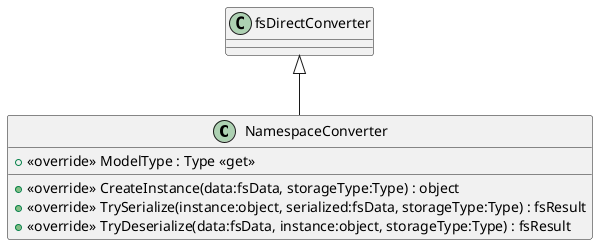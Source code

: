 @startuml
class NamespaceConverter {
    + <<override>> ModelType : Type <<get>>
    + <<override>> CreateInstance(data:fsData, storageType:Type) : object
    + <<override>> TrySerialize(instance:object, serialized:fsData, storageType:Type) : fsResult
    + <<override>> TryDeserialize(data:fsData, instance:object, storageType:Type) : fsResult
}
fsDirectConverter <|-- NamespaceConverter
@enduml
